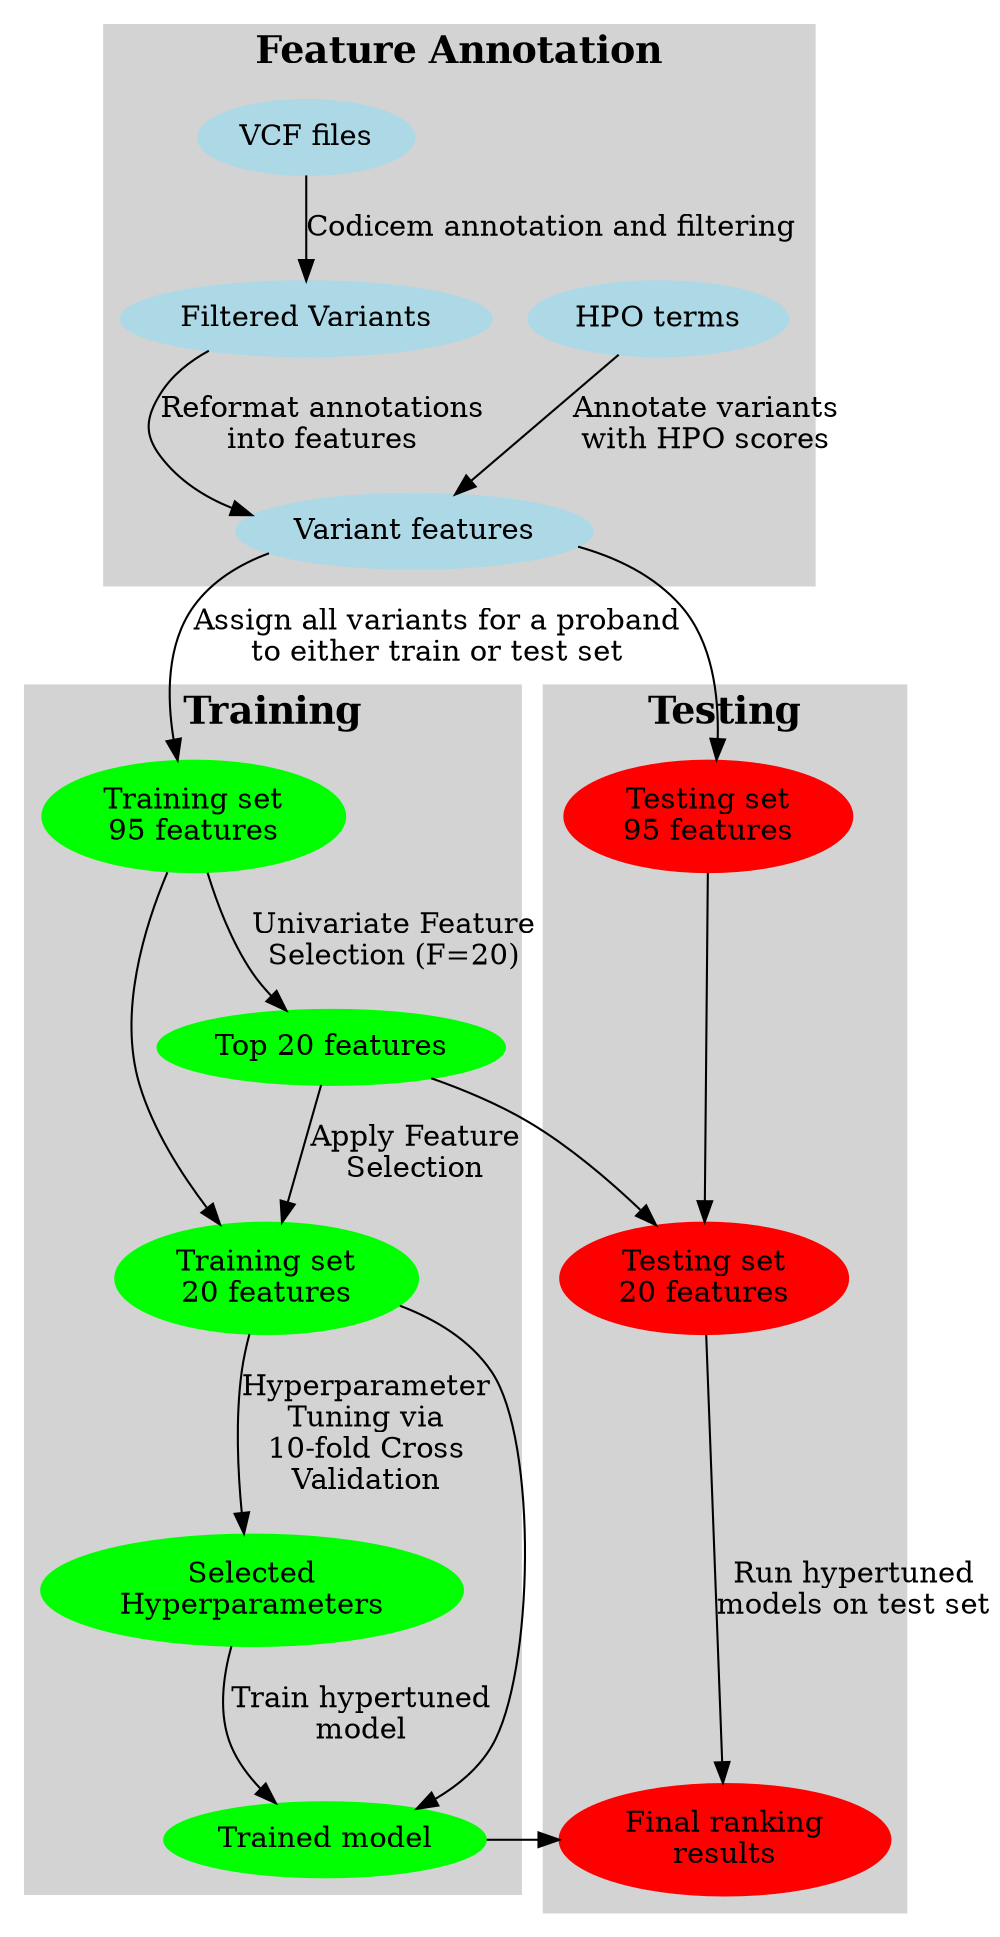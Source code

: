digraph {
    newrank=true;
    subgraph cluster_annotation {
        style=filled;
		color=lightgrey;
		node [style=filled,color=lightblue];
		label="Feature Annotation";
        fontsize=18;
        fontname="times-bold";

        filtered_variants [label="Filtered Variants"];
        hpo [label="HPO terms"];
        variant_features [label="Variant features"];
        vcf [label="VCF files"];
    }

    subgraph cluster_training {
        style=filled;
		color=lightgrey;
		node [style=filled,color=green];
        label="Training";
        fontsize=18;
        fontname="times-bold";

        training_raw [label="Training set\n95 features"];
        training_reduced [label="Training set\n20 features"];
        selected_features [label="Top 20 features"];
        hyperparameters [label="Selected\nHyperparameters"];
        fitted_models [label="Trained model"];
    }

    subgraph cluster_testing {
        style=filled;
		color=lightgrey;
		node [style=filled,color=red];
        label="Testing";
        fontsize=18;
        fontname="times-bold";

        testing_raw [label="Testing set\n95 features"];
        testing_reduced [label="Testing set\n20 features"];
        final_results [label="Final ranking\nresults"];        
    }

    {rank=same; training_raw; testing_raw;}
    {rank=same; training_reduced; testing_reduced;}
    {rank=same; fitted_models; final_results;}

    #annotation 
    vcf -> filtered_variants [label="Codicem annotation and filtering"];
    filtered_variants -> variant_features [label="Reformat annotations\ninto features"];
    hpo -> variant_features [label="Annotate variants\nwith HPO scores"];
    variant_features -> training_raw [label="Assign all variants for a proband\nto either train or test set"];
    
    #training
    training_raw -> selected_features [label="Univariate Feature\nSelection (F=20)"];
    training_raw -> training_reduced;
    selected_features -> training_reduced [label="Apply Feature\nSelection"];
    training_reduced -> hyperparameters [label="Hyperparameter\nTuning via\n10-fold Cross\nValidation"];
    training_reduced -> fitted_models;
    hyperparameters -> fitted_models [label="Train hypertuned\nmodel"];

    #testing
    variant_features -> testing_raw;
    testing_raw -> testing_reduced;
    selected_features -> testing_reduced;
    testing_reduced -> final_results [label="Run hypertuned\nmodels on test set"];
    fitted_models -> final_results;
}
